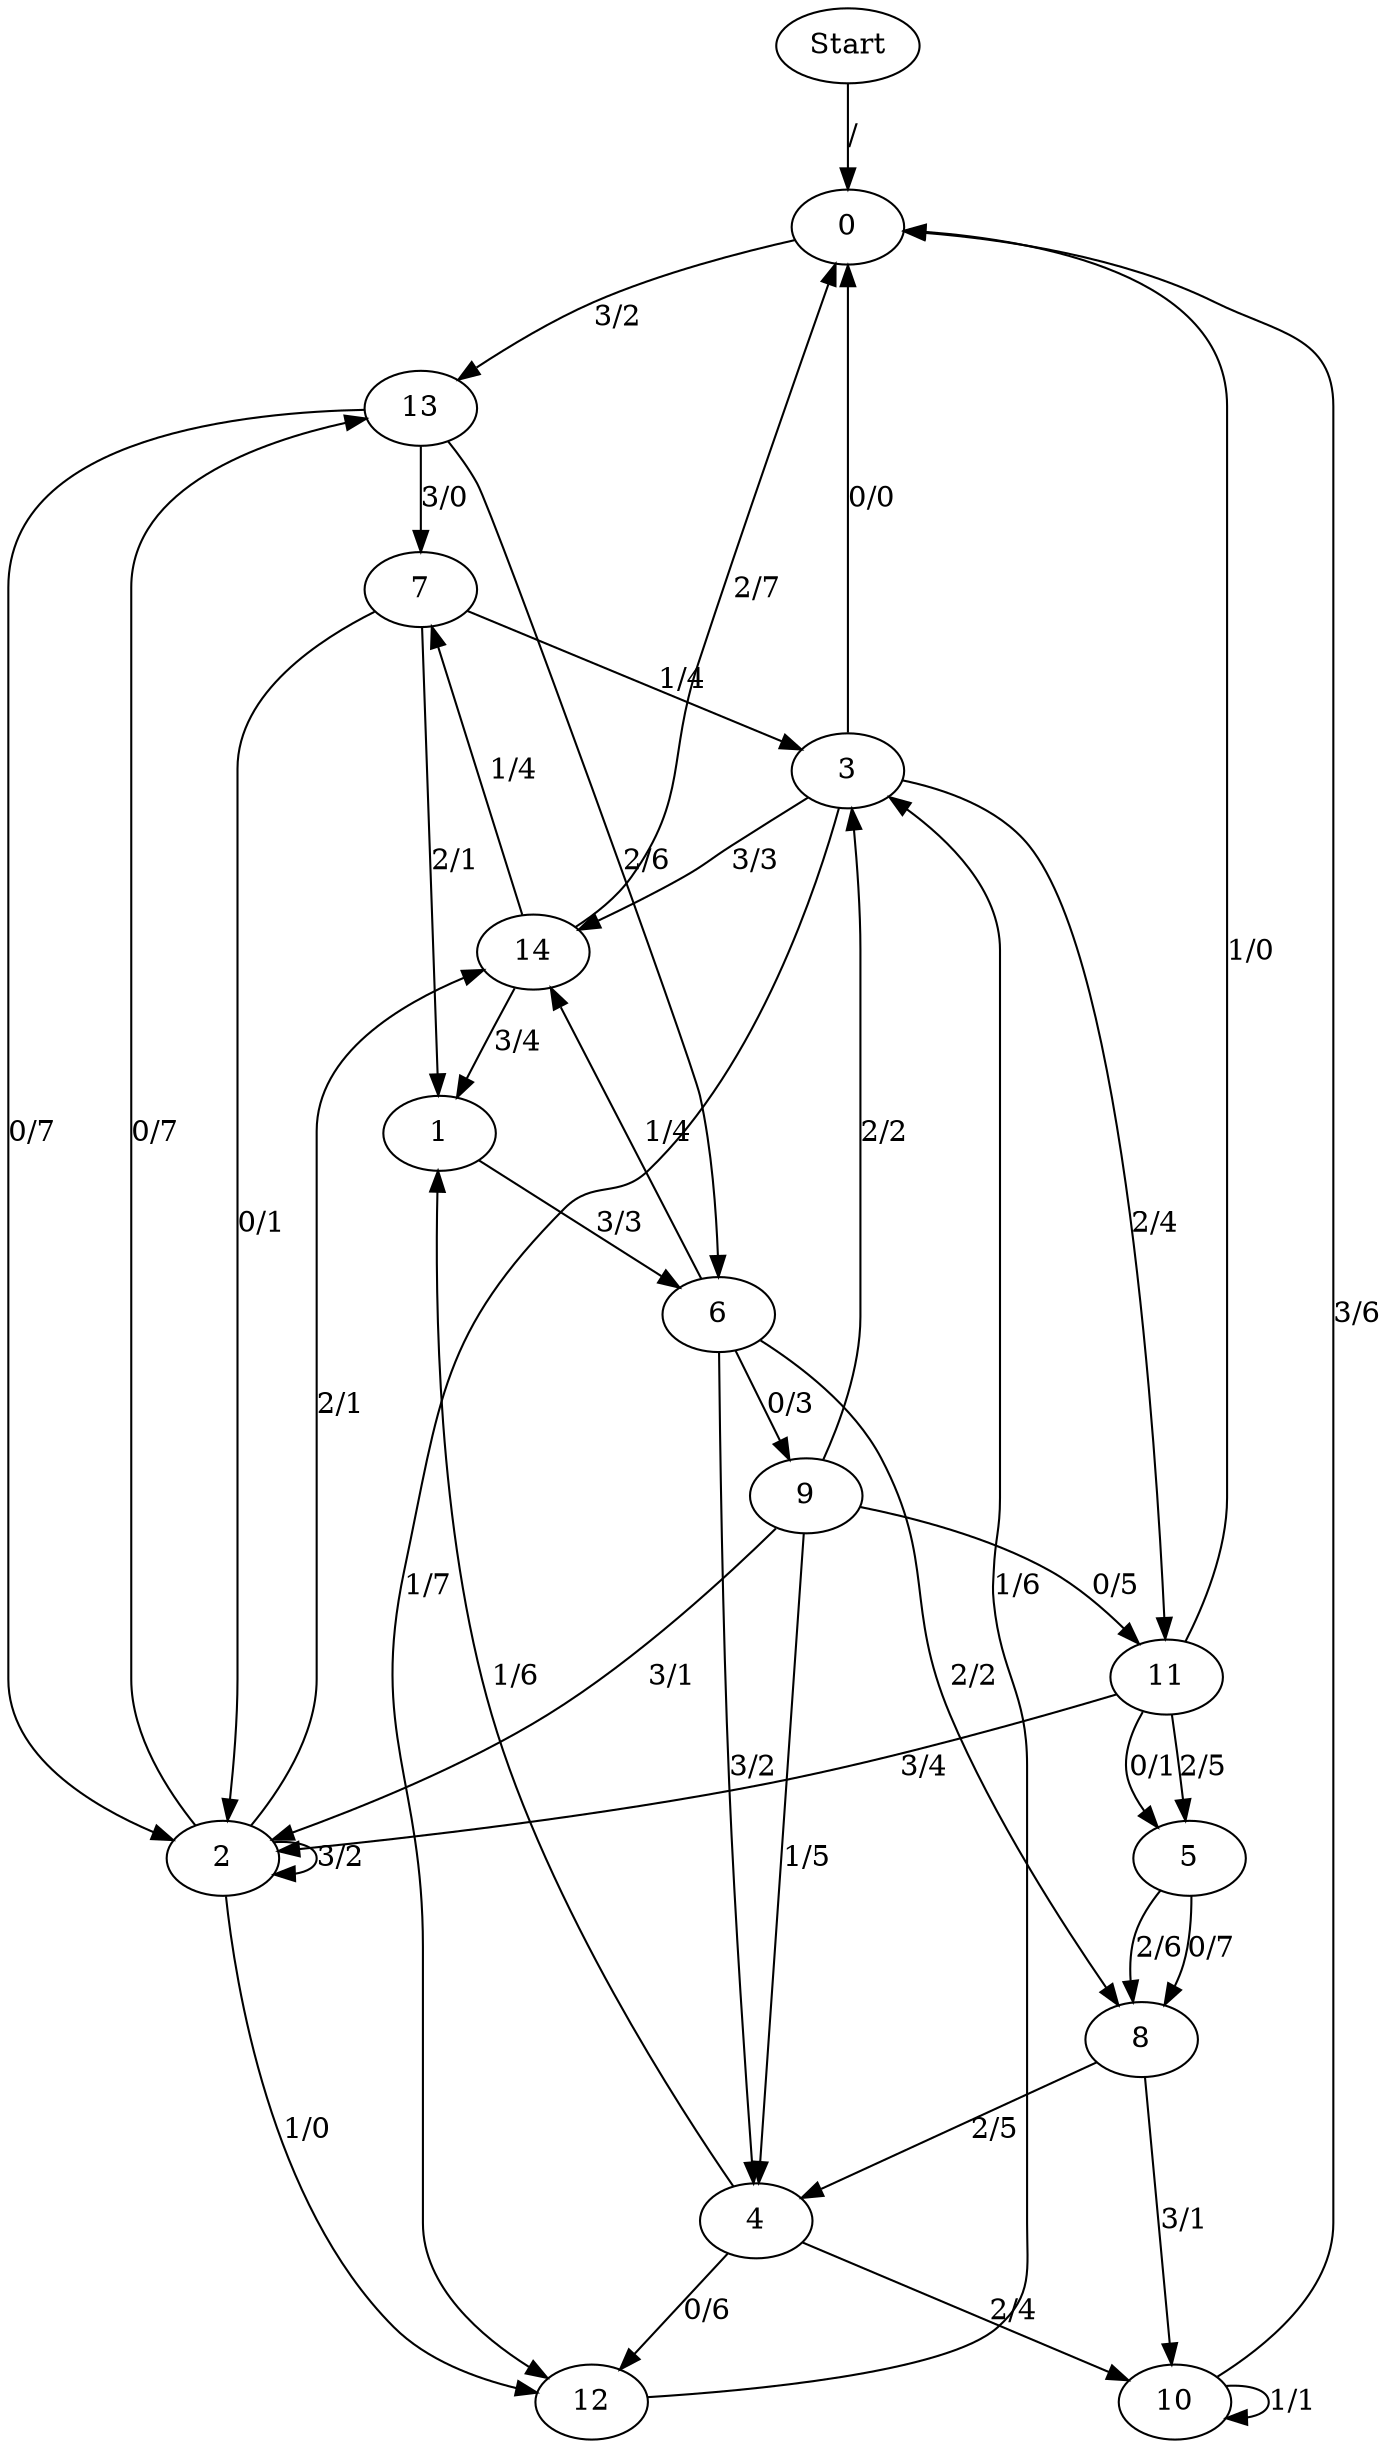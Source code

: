 digraph {
	Start -> 0 [label="/"]
	0 -> 13 [label="3/2"]
	3 -> 12 [label="1/7"]
	3 -> 11 [label="2/4"]
	3 -> 14 [label="3/3"]
	3 -> 0 [label="0/0"]
	14 -> 7 [label="1/4"]
	14 -> 0 [label="2/7"]
	14 -> 1 [label="3/4"]
	7 -> 1 [label="2/1"]
	7 -> 2 [label="0/1"]
	7 -> 3 [label="1/4"]
	1 -> 6 [label="3/3"]
	6 -> 4 [label="3/2"]
	6 -> 9 [label="0/3"]
	6 -> 14 [label="1/4"]
	6 -> 8 [label="2/2"]
	9 -> 2 [label="3/1"]
	9 -> 11 [label="0/5"]
	9 -> 4 [label="1/5"]
	9 -> 3 [label="2/2"]
	11 -> 5 [label="0/1"]
	11 -> 0 [label="1/0"]
	11 -> 5 [label="2/5"]
	11 -> 2 [label="3/4"]
	5 -> 8 [label="2/6"]
	5 -> 8 [label="0/7"]
	8 -> 4 [label="2/5"]
	8 -> 10 [label="3/1"]
	4 -> 12 [label="0/6"]
	4 -> 1 [label="1/6"]
	4 -> 10 [label="2/4"]
	10 -> 0 [label="3/6"]
	10 -> 10 [label="1/1"]
	13 -> 7 [label="3/0"]
	13 -> 2 [label="0/7"]
	13 -> 6 [label="2/6"]
	2 -> 2 [label="3/2"]
	2 -> 13 [label="0/7"]
	2 -> 12 [label="1/0"]
	2 -> 14 [label="2/1"]
	12 -> 3 [label="1/6"]
}